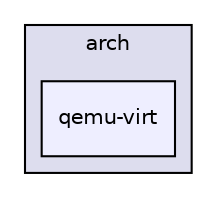 digraph "D:/Pool/eclipse-workspace_aarch64/newspace/raspiOS/include/arch/qemu-virt" {
  compound=true
  node [ fontsize="10", fontname="Helvetica"];
  edge [ labelfontsize="10", labelfontname="Helvetica"];
  subgraph clusterdir_7c40e03ac1dfef8b430578d46da2b8fd {
    graph [ bgcolor="#ddddee", pencolor="black", label="arch" fontname="Helvetica", fontsize="10", URL="dir_7c40e03ac1dfef8b430578d46da2b8fd.html"]
  dir_93ac7af68d3bdea7cd8dd89991cb717d [shape=box, label="qemu-virt", style="filled", fillcolor="#eeeeff", pencolor="black", URL="dir_93ac7af68d3bdea7cd8dd89991cb717d.html"];
  }
}
